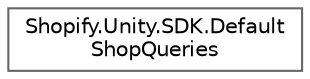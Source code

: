 digraph "Graphical Class Hierarchy"
{
 // LATEX_PDF_SIZE
  bgcolor="transparent";
  edge [fontname=Helvetica,fontsize=10,labelfontname=Helvetica,labelfontsize=10];
  node [fontname=Helvetica,fontsize=10,shape=box,height=0.2,width=0.4];
  rankdir="LR";
  Node0 [id="Node000000",label="Shopify.Unity.SDK.Default\lShopQueries",height=0.2,width=0.4,color="grey40", fillcolor="white", style="filled",URL="$class_shopify_1_1_unity_1_1_s_d_k_1_1_default_shop_queries.html",tooltip="Generates default queries for ShopifyClient."];
}
